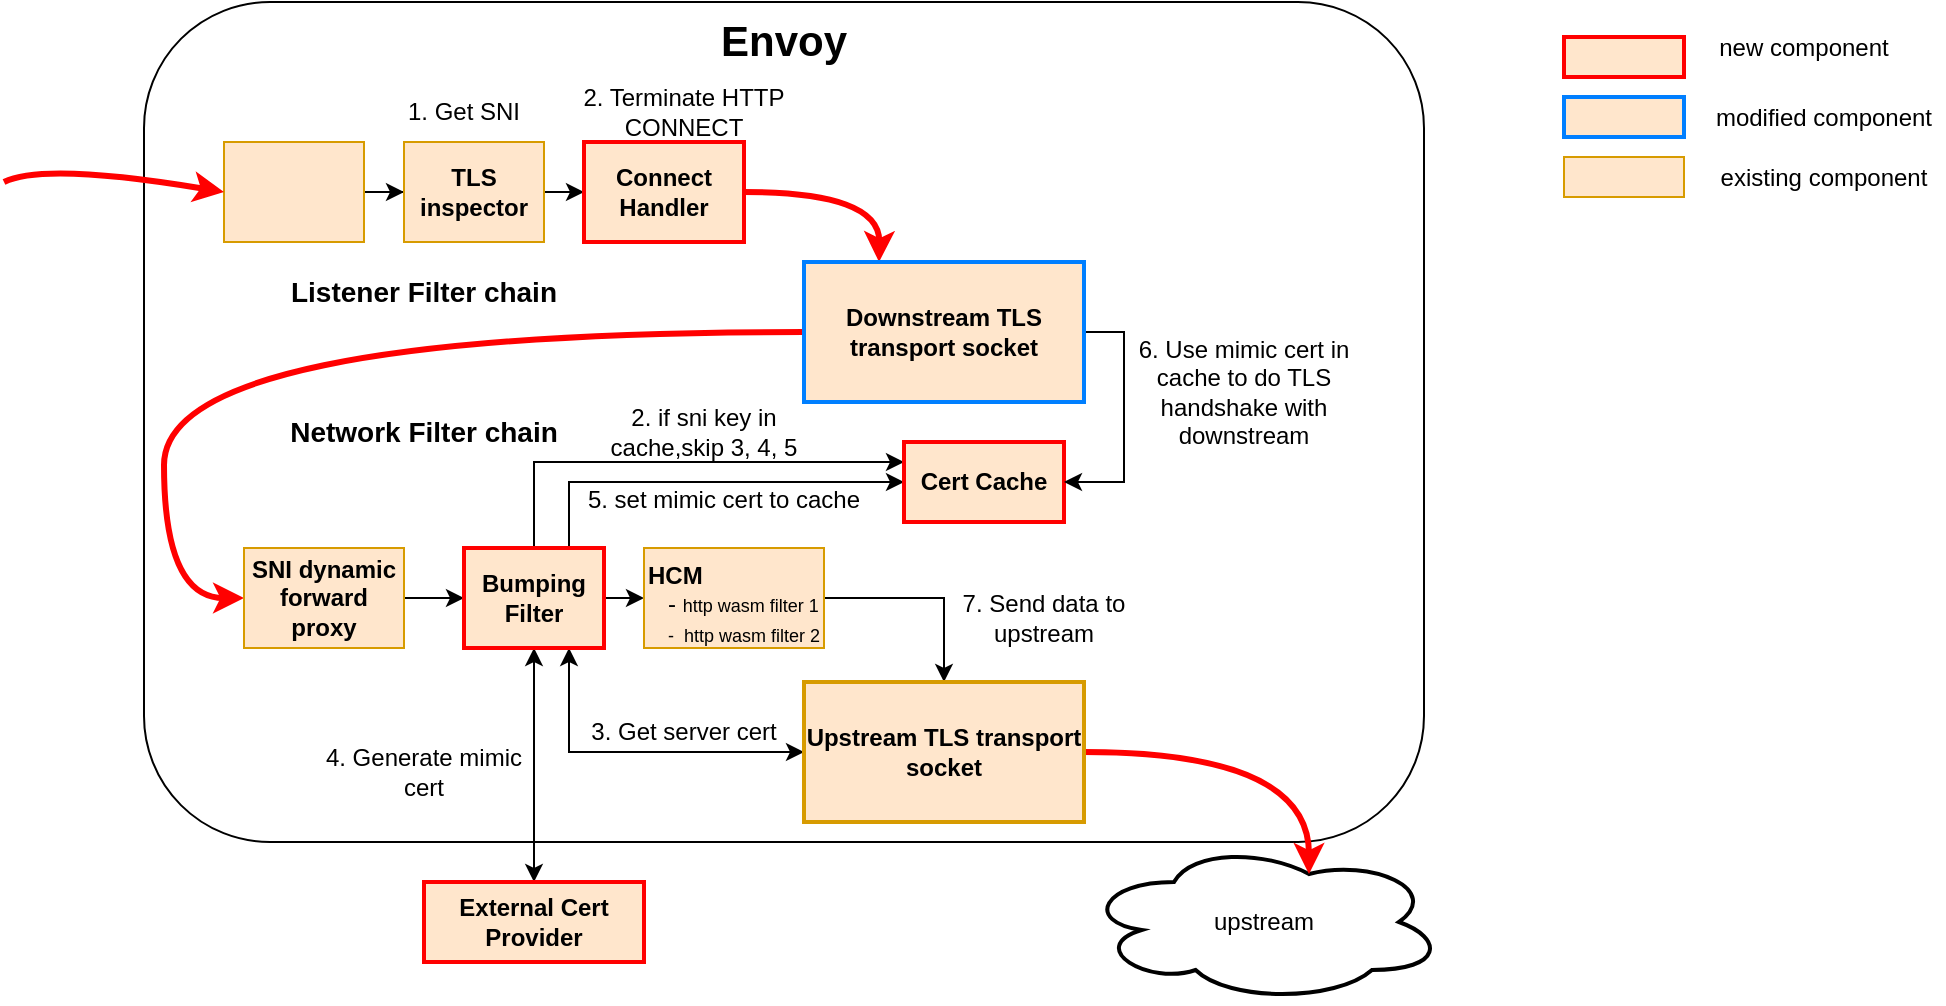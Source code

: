<mxfile version="18.0.2" type="github">
  <diagram id="zqwv8rclq4oEVyRtaJOH" name="Page-1">
    <mxGraphModel dx="1422" dy="762" grid="1" gridSize="10" guides="1" tooltips="1" connect="1" arrows="1" fold="1" page="1" pageScale="1" pageWidth="850" pageHeight="1100" math="0" shadow="0">
      <root>
        <mxCell id="0" />
        <mxCell id="1" parent="0" />
        <mxCell id="HLf4KeXsDQb-O9oFgbhB-1" value="&lt;font style=&quot;font-size: 21px&quot;&gt;&lt;b&gt;Envoy&lt;/b&gt;&lt;/font&gt;" style="rounded=1;whiteSpace=wrap;html=1;strokeColor=#000000;verticalAlign=top;" vertex="1" parent="1">
          <mxGeometry x="80" y="20" width="640" height="420" as="geometry" />
        </mxCell>
        <mxCell id="HLf4KeXsDQb-O9oFgbhB-2" style="edgeStyle=orthogonalEdgeStyle;rounded=0;orthogonalLoop=1;jettySize=auto;html=1;exitX=1;exitY=0.5;exitDx=0;exitDy=0;" edge="1" parent="1" source="HLf4KeXsDQb-O9oFgbhB-3" target="HLf4KeXsDQb-O9oFgbhB-5">
          <mxGeometry relative="1" as="geometry" />
        </mxCell>
        <mxCell id="HLf4KeXsDQb-O9oFgbhB-3" value="" style="rounded=0;whiteSpace=wrap;html=1;strokeColor=#d79b00;fillColor=#ffe6cc;" vertex="1" parent="1">
          <mxGeometry x="120" y="90" width="70" height="50" as="geometry" />
        </mxCell>
        <mxCell id="HLf4KeXsDQb-O9oFgbhB-4" style="edgeStyle=orthogonalEdgeStyle;rounded=0;orthogonalLoop=1;jettySize=auto;html=1;exitX=1;exitY=0.5;exitDx=0;exitDy=0;" edge="1" parent="1" source="HLf4KeXsDQb-O9oFgbhB-5">
          <mxGeometry relative="1" as="geometry">
            <mxPoint x="300" y="115" as="targetPoint" />
          </mxGeometry>
        </mxCell>
        <mxCell id="HLf4KeXsDQb-O9oFgbhB-5" value="TLS inspector" style="rounded=0;whiteSpace=wrap;html=1;strokeColor=#d79b00;fillColor=#ffe6cc;fontStyle=1" vertex="1" parent="1">
          <mxGeometry x="210" y="90" width="70" height="50" as="geometry" />
        </mxCell>
        <mxCell id="HLf4KeXsDQb-O9oFgbhB-6" value="" style="curved=1;endArrow=classic;html=1;rounded=0;entryX=0;entryY=0.5;entryDx=0;entryDy=0;strokeColor=#FF0000;strokeWidth=3;" edge="1" parent="1" target="HLf4KeXsDQb-O9oFgbhB-3">
          <mxGeometry width="50" height="50" relative="1" as="geometry">
            <mxPoint x="10" y="110" as="sourcePoint" />
            <mxPoint x="50" y="100" as="targetPoint" />
            <Array as="points">
              <mxPoint x="30" y="100" />
            </Array>
          </mxGeometry>
        </mxCell>
        <mxCell id="HLf4KeXsDQb-O9oFgbhB-7" style="edgeStyle=orthogonalEdgeStyle;rounded=0;orthogonalLoop=1;jettySize=auto;html=1;exitX=1;exitY=0.5;exitDx=0;exitDy=0;entryX=0.5;entryY=0;entryDx=0;entryDy=0;fontSize=9;curved=1;strokeWidth=3;strokeColor=#FF0000;" edge="1" parent="1" source="HLf4KeXsDQb-O9oFgbhB-8">
          <mxGeometry relative="1" as="geometry">
            <mxPoint x="447.5" y="150" as="targetPoint" />
          </mxGeometry>
        </mxCell>
        <mxCell id="HLf4KeXsDQb-O9oFgbhB-8" value="&lt;b&gt;Connect Handler&lt;/b&gt;" style="rounded=0;whiteSpace=wrap;html=1;fillColor=#ffe6cc;strokeColor=#FF0000;strokeWidth=2;" vertex="1" parent="1">
          <mxGeometry x="300" y="90" width="80" height="50" as="geometry" />
        </mxCell>
        <mxCell id="HLf4KeXsDQb-O9oFgbhB-9" style="edgeStyle=orthogonalEdgeStyle;curved=1;rounded=0;orthogonalLoop=1;jettySize=auto;html=1;entryX=0;entryY=0.5;entryDx=0;entryDy=0;fontSize=9;strokeWidth=3;strokeColor=#FF0000;exitX=0;exitY=0.5;exitDx=0;exitDy=0;" edge="1" parent="1" source="HLf4KeXsDQb-O9oFgbhB-41" target="HLf4KeXsDQb-O9oFgbhB-14">
          <mxGeometry relative="1" as="geometry">
            <Array as="points">
              <mxPoint x="90" y="185" />
              <mxPoint x="90" y="318" />
            </Array>
            <mxPoint x="380" y="192" as="sourcePoint" />
          </mxGeometry>
        </mxCell>
        <mxCell id="HLf4KeXsDQb-O9oFgbhB-13" style="edgeStyle=orthogonalEdgeStyle;curved=1;rounded=0;orthogonalLoop=1;jettySize=auto;html=1;exitX=1;exitY=0.5;exitDx=0;exitDy=0;entryX=0;entryY=0.5;entryDx=0;entryDy=0;fontSize=9;" edge="1" parent="1" source="HLf4KeXsDQb-O9oFgbhB-14" target="HLf4KeXsDQb-O9oFgbhB-16">
          <mxGeometry relative="1" as="geometry" />
        </mxCell>
        <mxCell id="HLf4KeXsDQb-O9oFgbhB-14" value="SNI dynamic forward proxy" style="rounded=0;whiteSpace=wrap;html=1;strokeColor=#d79b00;fillColor=#ffe6cc;fontStyle=1" vertex="1" parent="1">
          <mxGeometry x="130" y="293" width="80" height="50" as="geometry" />
        </mxCell>
        <mxCell id="HLf4KeXsDQb-O9oFgbhB-15" style="edgeStyle=orthogonalEdgeStyle;curved=1;rounded=0;orthogonalLoop=1;jettySize=auto;html=1;exitX=1;exitY=0.5;exitDx=0;exitDy=0;entryX=0;entryY=0.5;entryDx=0;entryDy=0;fontSize=9;" edge="1" parent="1" source="HLf4KeXsDQb-O9oFgbhB-16" target="HLf4KeXsDQb-O9oFgbhB-17">
          <mxGeometry relative="1" as="geometry" />
        </mxCell>
        <mxCell id="HLf4KeXsDQb-O9oFgbhB-48" style="edgeStyle=orthogonalEdgeStyle;rounded=0;orthogonalLoop=1;jettySize=auto;html=1;exitX=0.5;exitY=0;exitDx=0;exitDy=0;entryX=0;entryY=0.25;entryDx=0;entryDy=0;" edge="1" parent="1" source="HLf4KeXsDQb-O9oFgbhB-16" target="HLf4KeXsDQb-O9oFgbhB-37">
          <mxGeometry relative="1" as="geometry">
            <Array as="points">
              <mxPoint x="275" y="250" />
            </Array>
          </mxGeometry>
        </mxCell>
        <mxCell id="HLf4KeXsDQb-O9oFgbhB-55" style="edgeStyle=orthogonalEdgeStyle;rounded=0;orthogonalLoop=1;jettySize=auto;html=1;exitX=0.75;exitY=1;exitDx=0;exitDy=0;entryX=0;entryY=0.5;entryDx=0;entryDy=0;startArrow=classic;startFill=1;" edge="1" parent="1" source="HLf4KeXsDQb-O9oFgbhB-16" target="HLf4KeXsDQb-O9oFgbhB-50">
          <mxGeometry relative="1" as="geometry" />
        </mxCell>
        <mxCell id="HLf4KeXsDQb-O9oFgbhB-56" style="edgeStyle=orthogonalEdgeStyle;rounded=0;orthogonalLoop=1;jettySize=auto;html=1;exitX=0.5;exitY=1;exitDx=0;exitDy=0;entryX=0.5;entryY=0;entryDx=0;entryDy=0;startArrow=classic;startFill=1;" edge="1" parent="1" source="HLf4KeXsDQb-O9oFgbhB-16" target="HLf4KeXsDQb-O9oFgbhB-38">
          <mxGeometry relative="1" as="geometry">
            <Array as="points" />
          </mxGeometry>
        </mxCell>
        <mxCell id="HLf4KeXsDQb-O9oFgbhB-64" style="edgeStyle=orthogonalEdgeStyle;rounded=0;orthogonalLoop=1;jettySize=auto;html=1;exitX=0.75;exitY=0;exitDx=0;exitDy=0;entryX=0;entryY=0.5;entryDx=0;entryDy=0;startArrow=none;startFill=0;strokeColor=#000000;strokeWidth=1;" edge="1" parent="1" source="HLf4KeXsDQb-O9oFgbhB-16" target="HLf4KeXsDQb-O9oFgbhB-37">
          <mxGeometry relative="1" as="geometry">
            <Array as="points">
              <mxPoint x="293" y="260" />
            </Array>
          </mxGeometry>
        </mxCell>
        <mxCell id="HLf4KeXsDQb-O9oFgbhB-16" value="Bumping Filter" style="rounded=0;whiteSpace=wrap;html=1;strokeColor=#FF0000;fillColor=#ffe6cc;strokeWidth=2;fontStyle=1" vertex="1" parent="1">
          <mxGeometry x="240" y="293" width="70" height="50" as="geometry" />
        </mxCell>
        <mxCell id="HLf4KeXsDQb-O9oFgbhB-54" style="edgeStyle=orthogonalEdgeStyle;rounded=0;orthogonalLoop=1;jettySize=auto;html=1;exitX=1;exitY=0.5;exitDx=0;exitDy=0;entryX=0.5;entryY=0;entryDx=0;entryDy=0;startArrow=none;startFill=0;" edge="1" parent="1" source="HLf4KeXsDQb-O9oFgbhB-17" target="HLf4KeXsDQb-O9oFgbhB-50">
          <mxGeometry relative="1" as="geometry" />
        </mxCell>
        <mxCell id="HLf4KeXsDQb-O9oFgbhB-17" value="&lt;b&gt;HCM&lt;br&gt;&amp;nbsp; &amp;nbsp;&lt;/b&gt;-&amp;nbsp;&lt;font style=&quot;font-size: 9px&quot;&gt;http wasm filter 1&lt;br&gt;&amp;nbsp; &amp;nbsp; -&amp;nbsp; http wasm filter 2&lt;br&gt;&lt;/font&gt;" style="rounded=0;whiteSpace=wrap;html=1;strokeColor=#d79b00;fillColor=#ffe6cc;align=left;verticalAlign=top;" vertex="1" parent="1">
          <mxGeometry x="330" y="293" width="90" height="50" as="geometry" />
        </mxCell>
        <mxCell id="HLf4KeXsDQb-O9oFgbhB-18" value="&lt;b&gt;&lt;font style=&quot;font-size: 14px&quot;&gt;Listener Filter chain&lt;/font&gt;&lt;/b&gt;" style="text;html=1;strokeColor=none;fillColor=none;align=center;verticalAlign=middle;whiteSpace=wrap;rounded=0;" vertex="1" parent="1">
          <mxGeometry x="150" y="150" width="140" height="30" as="geometry" />
        </mxCell>
        <mxCell id="HLf4KeXsDQb-O9oFgbhB-19" value="&lt;b&gt;&lt;font style=&quot;font-size: 14px&quot;&gt;Network Filter chain&lt;/font&gt;&lt;/b&gt;" style="text;html=1;strokeColor=none;fillColor=none;align=center;verticalAlign=middle;whiteSpace=wrap;rounded=0;" vertex="1" parent="1">
          <mxGeometry x="150" y="220" width="140" height="30" as="geometry" />
        </mxCell>
        <mxCell id="HLf4KeXsDQb-O9oFgbhB-30" value="2. Terminate HTTP CONNECT" style="text;html=1;strokeColor=none;fillColor=none;align=center;verticalAlign=middle;whiteSpace=wrap;rounded=0;" vertex="1" parent="1">
          <mxGeometry x="290" y="60" width="120" height="30" as="geometry" />
        </mxCell>
        <mxCell id="HLf4KeXsDQb-O9oFgbhB-36" value="1. Get SNI" style="text;html=1;strokeColor=none;fillColor=none;align=center;verticalAlign=middle;whiteSpace=wrap;rounded=0;" vertex="1" parent="1">
          <mxGeometry x="210" y="60" width="60" height="30" as="geometry" />
        </mxCell>
        <mxCell id="HLf4KeXsDQb-O9oFgbhB-37" value="&lt;b&gt;Cert Cache&lt;/b&gt;" style="rounded=0;whiteSpace=wrap;html=1;fillColor=#ffe6cc;strokeColor=#FF0000;strokeWidth=2;" vertex="1" parent="1">
          <mxGeometry x="460" y="240" width="80" height="40" as="geometry" />
        </mxCell>
        <mxCell id="HLf4KeXsDQb-O9oFgbhB-38" value="&lt;b&gt;External Cert Provider&lt;/b&gt;" style="rounded=0;whiteSpace=wrap;html=1;fillColor=#ffe6cc;strokeColor=#FF0000;strokeWidth=2;" vertex="1" parent="1">
          <mxGeometry x="220" y="460" width="110" height="40" as="geometry" />
        </mxCell>
        <mxCell id="HLf4KeXsDQb-O9oFgbhB-39" value="" style="rounded=0;whiteSpace=wrap;html=1;fillColor=#ffe6cc;strokeColor=#FF0000;strokeWidth=2;" vertex="1" parent="1">
          <mxGeometry x="790" y="37.5" width="60" height="20" as="geometry" />
        </mxCell>
        <mxCell id="HLf4KeXsDQb-O9oFgbhB-40" value="new component" style="text;html=1;strokeColor=none;fillColor=none;align=center;verticalAlign=middle;whiteSpace=wrap;rounded=0;" vertex="1" parent="1">
          <mxGeometry x="860" y="27.5" width="100" height="30" as="geometry" />
        </mxCell>
        <mxCell id="HLf4KeXsDQb-O9oFgbhB-60" style="edgeStyle=orthogonalEdgeStyle;rounded=0;orthogonalLoop=1;jettySize=auto;html=1;exitX=1;exitY=0.5;exitDx=0;exitDy=0;entryX=1;entryY=0.5;entryDx=0;entryDy=0;startArrow=none;startFill=0;" edge="1" parent="1" source="HLf4KeXsDQb-O9oFgbhB-41" target="HLf4KeXsDQb-O9oFgbhB-37">
          <mxGeometry relative="1" as="geometry" />
        </mxCell>
        <mxCell id="HLf4KeXsDQb-O9oFgbhB-41" value="&lt;b style=&quot;&quot;&gt;Downstream TLS transport socket&lt;/b&gt;" style="rounded=0;whiteSpace=wrap;html=1;strokeColor=#007FFF;strokeWidth=2;fillColor=#ffe6cc;" vertex="1" parent="1">
          <mxGeometry x="410" y="150" width="140" height="70" as="geometry" />
        </mxCell>
        <mxCell id="HLf4KeXsDQb-O9oFgbhB-42" value="" style="rounded=0;whiteSpace=wrap;html=1;strokeColor=#007FFF;strokeWidth=2;fillColor=#ffe6cc;" vertex="1" parent="1">
          <mxGeometry x="790" y="67.5" width="60" height="20" as="geometry" />
        </mxCell>
        <mxCell id="HLf4KeXsDQb-O9oFgbhB-43" value="modified component" style="text;html=1;strokeColor=none;fillColor=none;align=center;verticalAlign=middle;whiteSpace=wrap;rounded=0;" vertex="1" parent="1">
          <mxGeometry x="860" y="62.5" width="120" height="30" as="geometry" />
        </mxCell>
        <mxCell id="HLf4KeXsDQb-O9oFgbhB-44" value="" style="rounded=0;whiteSpace=wrap;html=1;strokeColor=#d79b00;fillColor=#ffe6cc;" vertex="1" parent="1">
          <mxGeometry x="790" y="97.5" width="60" height="20" as="geometry" />
        </mxCell>
        <mxCell id="HLf4KeXsDQb-O9oFgbhB-45" value="existing component" style="text;html=1;strokeColor=none;fillColor=none;align=center;verticalAlign=middle;whiteSpace=wrap;rounded=0;" vertex="1" parent="1">
          <mxGeometry x="860" y="92.5" width="120" height="30" as="geometry" />
        </mxCell>
        <mxCell id="HLf4KeXsDQb-O9oFgbhB-49" value="upstream" style="ellipse;shape=cloud;whiteSpace=wrap;html=1;strokeColor=#000000;strokeWidth=2;" vertex="1" parent="1">
          <mxGeometry x="550" y="440" width="180" height="80" as="geometry" />
        </mxCell>
        <mxCell id="HLf4KeXsDQb-O9oFgbhB-52" style="edgeStyle=orthogonalEdgeStyle;curved=1;rounded=0;orthogonalLoop=1;jettySize=auto;html=1;exitX=1;exitY=0.5;exitDx=0;exitDy=0;entryX=0.625;entryY=0.2;entryDx=0;entryDy=0;entryPerimeter=0;strokeColor=#FF0000;strokeWidth=3;" edge="1" parent="1" source="HLf4KeXsDQb-O9oFgbhB-50" target="HLf4KeXsDQb-O9oFgbhB-49">
          <mxGeometry relative="1" as="geometry">
            <mxPoint x="620" y="440" as="targetPoint" />
          </mxGeometry>
        </mxCell>
        <mxCell id="HLf4KeXsDQb-O9oFgbhB-50" value="&lt;b style=&quot;&quot;&gt;Upstream TLS transport socket&lt;/b&gt;" style="rounded=0;whiteSpace=wrap;html=1;strokeColor=#d79b00;strokeWidth=2;fillColor=#ffe6cc;" vertex="1" parent="1">
          <mxGeometry x="410" y="360" width="140" height="70" as="geometry" />
        </mxCell>
        <mxCell id="HLf4KeXsDQb-O9oFgbhB-61" value="2. if sni key in cache,skip 3, 4, 5" style="text;html=1;strokeColor=none;fillColor=none;align=center;verticalAlign=middle;whiteSpace=wrap;rounded=0;" vertex="1" parent="1">
          <mxGeometry x="300" y="220" width="120" height="30" as="geometry" />
        </mxCell>
        <mxCell id="HLf4KeXsDQb-O9oFgbhB-62" value="3. Get server cert" style="text;html=1;strokeColor=none;fillColor=none;align=center;verticalAlign=middle;whiteSpace=wrap;rounded=0;" vertex="1" parent="1">
          <mxGeometry x="290" y="370" width="120" height="30" as="geometry" />
        </mxCell>
        <mxCell id="HLf4KeXsDQb-O9oFgbhB-63" value="4. Generate mimic &lt;br&gt;cert" style="text;html=1;strokeColor=none;fillColor=none;align=center;verticalAlign=middle;whiteSpace=wrap;rounded=0;" vertex="1" parent="1">
          <mxGeometry x="160" y="390" width="120" height="30" as="geometry" />
        </mxCell>
        <mxCell id="HLf4KeXsDQb-O9oFgbhB-65" value="5. set mimic cert to cache" style="text;html=1;strokeColor=none;fillColor=none;align=center;verticalAlign=middle;whiteSpace=wrap;rounded=0;" vertex="1" parent="1">
          <mxGeometry x="300" y="254" width="140" height="30" as="geometry" />
        </mxCell>
        <mxCell id="HLf4KeXsDQb-O9oFgbhB-67" value="6. Use mimic cert in cache to do TLS handshake with downstream" style="text;html=1;strokeColor=none;fillColor=none;align=center;verticalAlign=middle;whiteSpace=wrap;rounded=0;" vertex="1" parent="1">
          <mxGeometry x="570" y="200" width="120" height="30" as="geometry" />
        </mxCell>
        <mxCell id="HLf4KeXsDQb-O9oFgbhB-68" value="7. Send data to upstream" style="text;html=1;strokeColor=none;fillColor=none;align=center;verticalAlign=middle;whiteSpace=wrap;rounded=0;" vertex="1" parent="1">
          <mxGeometry x="470" y="313" width="120" height="30" as="geometry" />
        </mxCell>
      </root>
    </mxGraphModel>
  </diagram>
</mxfile>
